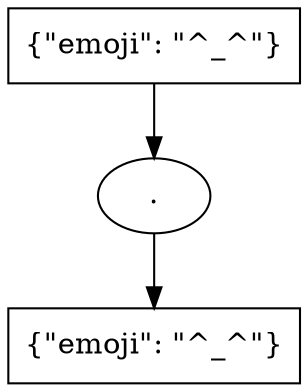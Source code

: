 digraph G {
    v1 [label = "{\"emoji\": \"^_^\"}", shape = "rect"];
    v2 [label = "{\"emoji\": \"^_^\"}", shape = "rect"];
    filter [label = "."];

    v1 -> filter -> v2;
}
